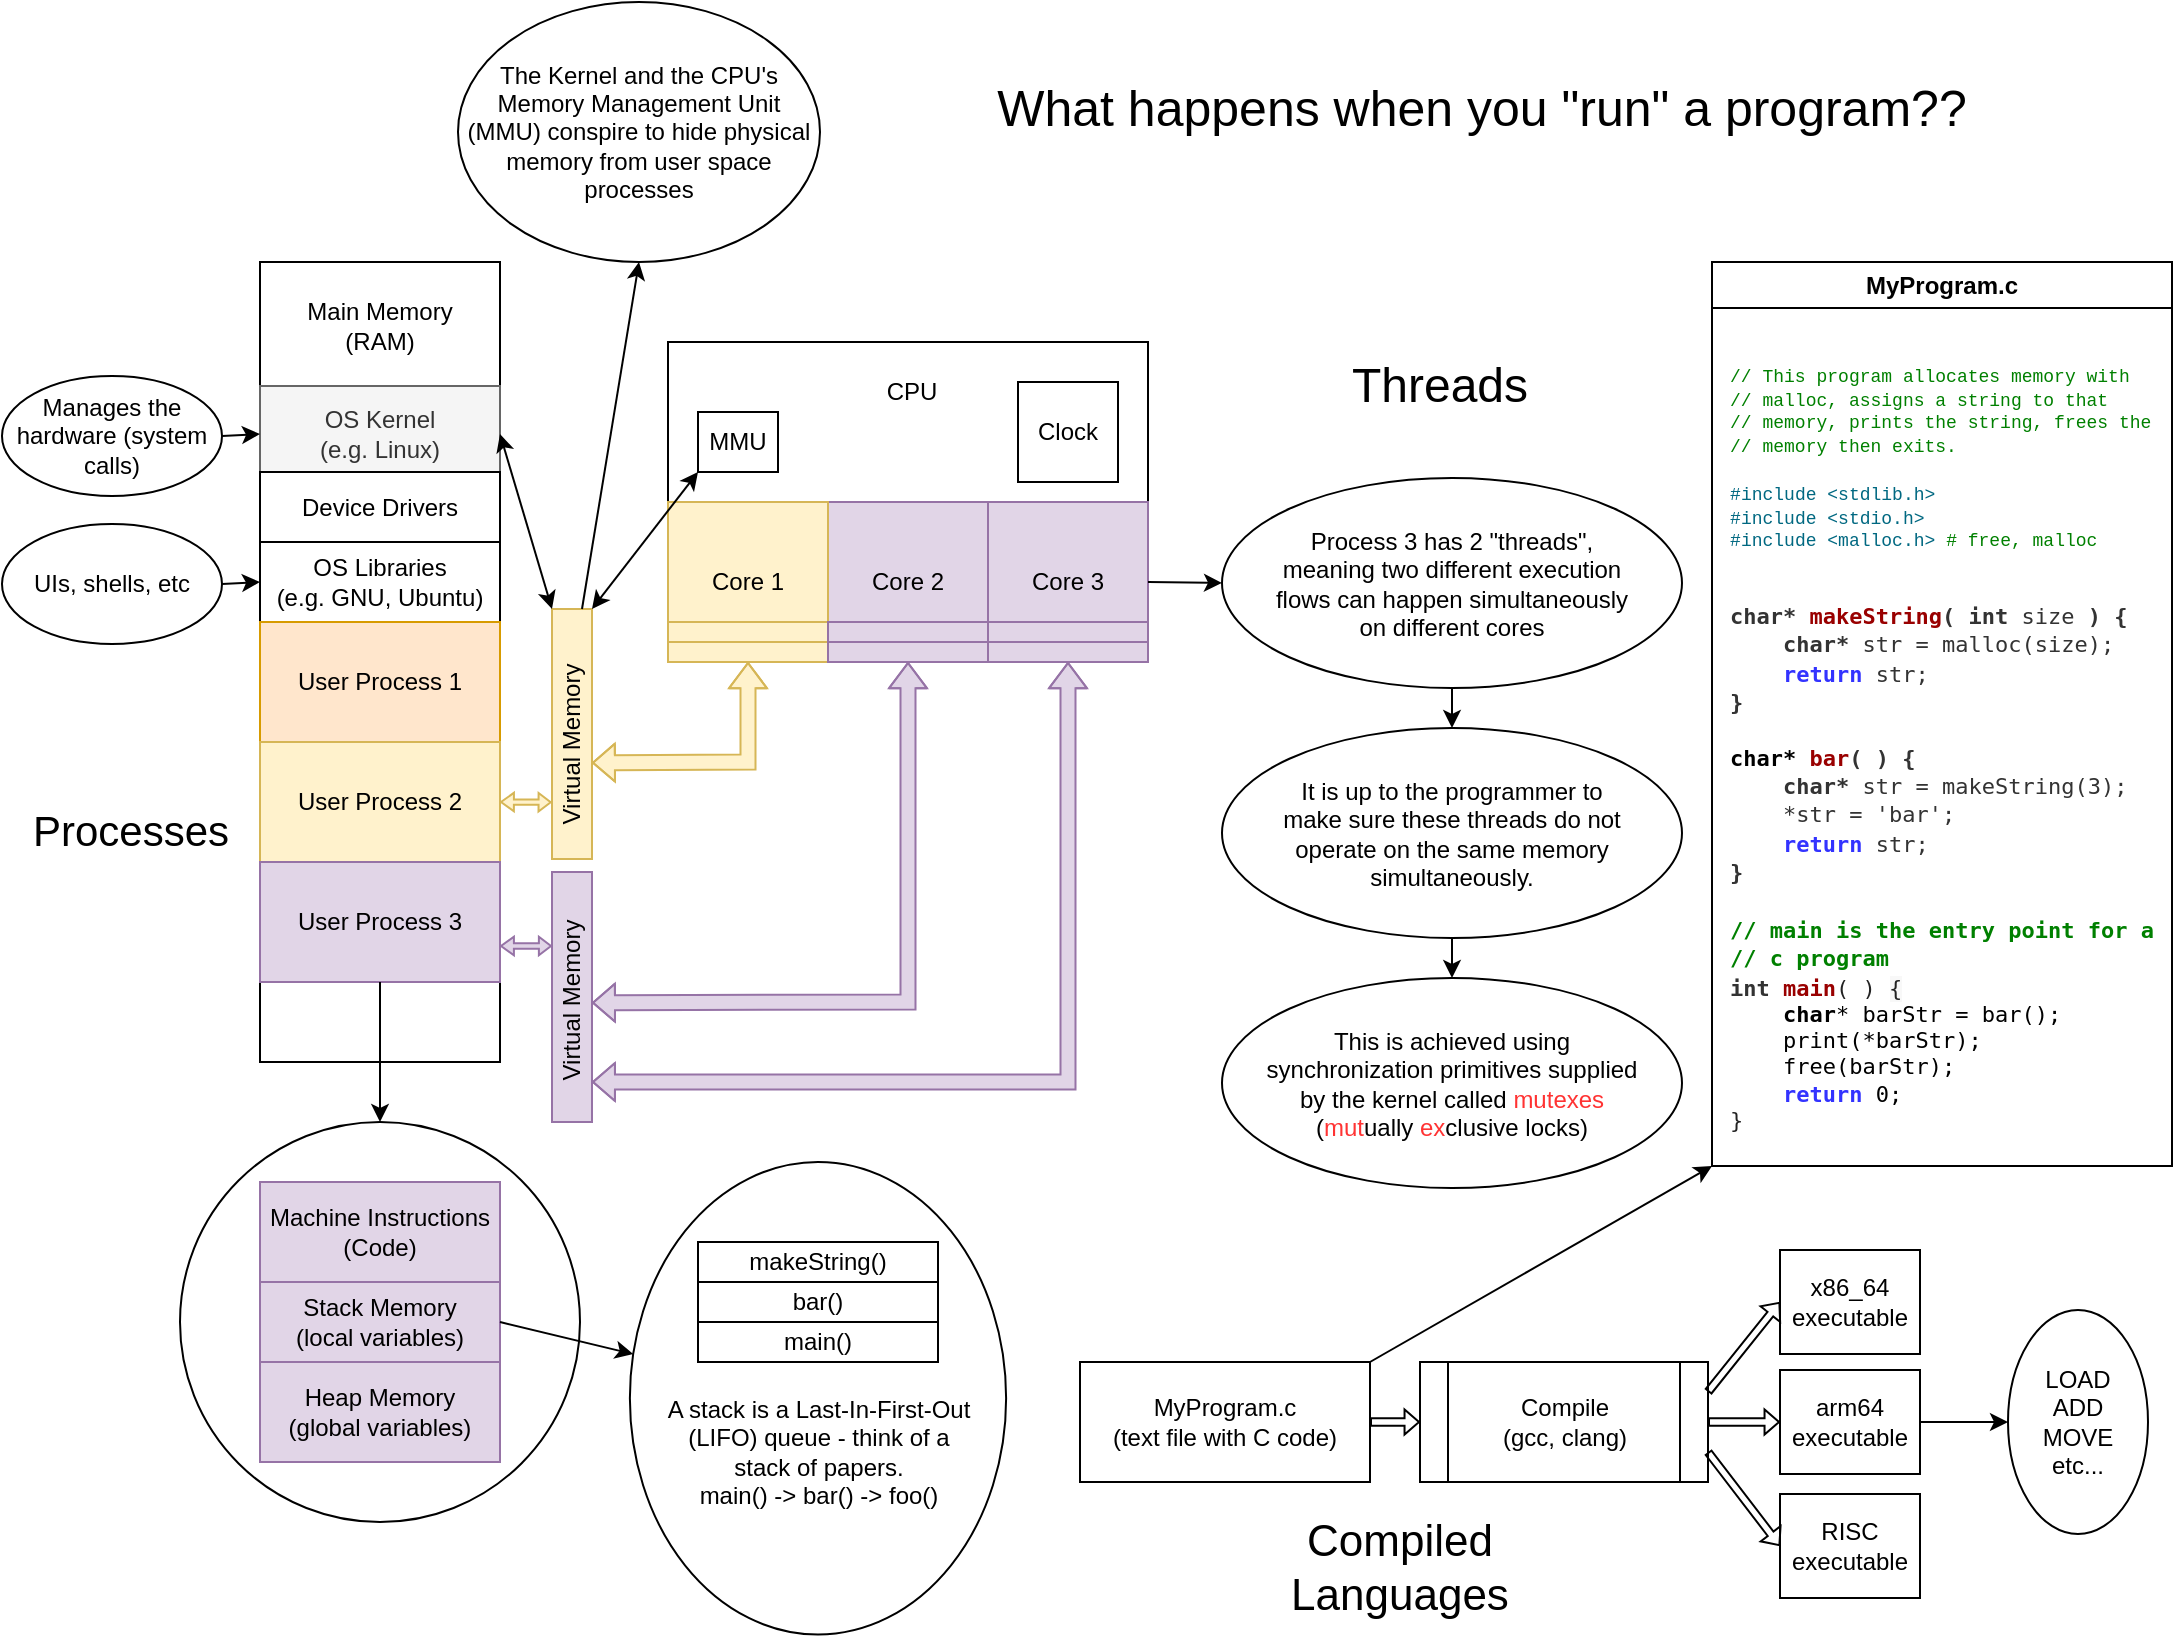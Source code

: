 <mxfile version="21.6.8" type="device">
  <diagram name="Page-1" id="gMEmZ_tKlukDzc5xzY0I">
    <mxGraphModel dx="1242" dy="759" grid="1" gridSize="10" guides="1" tooltips="1" connect="1" arrows="1" fold="1" page="1" pageScale="1" pageWidth="1100" pageHeight="850" math="0" shadow="0">
      <root>
        <mxCell id="0" />
        <mxCell id="1" parent="0" />
        <mxCell id="J1TYXXAHnKXQNXY6jSpp-70" value="" style="ellipse;whiteSpace=wrap;html=1;" parent="1" vertex="1">
          <mxGeometry x="314.94" y="588" width="188.12" height="236.25" as="geometry" />
        </mxCell>
        <mxCell id="J1TYXXAHnKXQNXY6jSpp-45" value="" style="rounded=0;whiteSpace=wrap;html=1;" parent="1" vertex="1">
          <mxGeometry x="334" y="178" width="240" height="160" as="geometry" />
        </mxCell>
        <mxCell id="J1TYXXAHnKXQNXY6jSpp-54" value="Core 3" style="rounded=0;whiteSpace=wrap;html=1;fillColor=#e1d5e7;strokeColor=#9673a6;" parent="1" vertex="1">
          <mxGeometry x="494" y="258" width="80" height="80" as="geometry" />
        </mxCell>
        <mxCell id="J1TYXXAHnKXQNXY6jSpp-53" value="Core 2" style="rounded=0;whiteSpace=wrap;html=1;fillColor=#e1d5e7;strokeColor=#9673a6;" parent="1" vertex="1">
          <mxGeometry x="414" y="258" width="80" height="80" as="geometry" />
        </mxCell>
        <mxCell id="J1TYXXAHnKXQNXY6jSpp-55" value="Core 1" style="rounded=0;whiteSpace=wrap;html=1;fillColor=#fff2cc;strokeColor=#d6b656;" parent="1" vertex="1">
          <mxGeometry x="334" y="258" width="80" height="80" as="geometry" />
        </mxCell>
        <mxCell id="J1TYXXAHnKXQNXY6jSpp-30" value="" style="rounded=0;whiteSpace=wrap;html=1;fillColor=#fff2cc;strokeColor=#d6b656;" parent="1" vertex="1">
          <mxGeometry x="276" y="311.5" width="20" height="125" as="geometry" />
        </mxCell>
        <mxCell id="J1TYXXAHnKXQNXY6jSpp-33" value="Virtual Memory" style="text;html=1;strokeColor=none;fillColor=none;align=center;verticalAlign=middle;whiteSpace=wrap;rounded=0;rotation=-90;" parent="1" vertex="1">
          <mxGeometry x="236" y="364" width="100" height="30" as="geometry" />
        </mxCell>
        <mxCell id="J1TYXXAHnKXQNXY6jSpp-1" value="" style="rounded=0;whiteSpace=wrap;html=1;" parent="1" vertex="1">
          <mxGeometry x="130" y="138" width="120" height="400" as="geometry" />
        </mxCell>
        <mxCell id="J1TYXXAHnKXQNXY6jSpp-2" value="Main Memory (RAM)" style="rounded=0;whiteSpace=wrap;html=1;strokeColor=none;" parent="1" vertex="1">
          <mxGeometry x="140" y="140" width="100" height="60" as="geometry" />
        </mxCell>
        <mxCell id="J1TYXXAHnKXQNXY6jSpp-4" value="OS Kernel&lt;br&gt;(e.g. Linux)" style="rounded=0;whiteSpace=wrap;html=1;fillColor=#f5f5f5;fontColor=#333333;strokeColor=#666666;" parent="1" vertex="1">
          <mxGeometry x="130" y="200" width="120" height="48" as="geometry" />
        </mxCell>
        <mxCell id="J1TYXXAHnKXQNXY6jSpp-5" value="OS Libraries&lt;br&gt;(e.g. GNU, Ubuntu)" style="rounded=0;whiteSpace=wrap;html=1;" parent="1" vertex="1">
          <mxGeometry x="130" y="278" width="120" height="40" as="geometry" />
        </mxCell>
        <mxCell id="J1TYXXAHnKXQNXY6jSpp-6" value="Manages the hardware (system calls)" style="ellipse;whiteSpace=wrap;html=1;" parent="1" vertex="1">
          <mxGeometry x="1" y="195" width="110" height="60" as="geometry" />
        </mxCell>
        <mxCell id="J1TYXXAHnKXQNXY6jSpp-7" value="UIs, shells, etc" style="ellipse;whiteSpace=wrap;html=1;" parent="1" vertex="1">
          <mxGeometry x="1" y="269" width="110" height="60" as="geometry" />
        </mxCell>
        <mxCell id="J1TYXXAHnKXQNXY6jSpp-8" value="" style="endArrow=classic;html=1;rounded=0;entryX=0;entryY=0.5;entryDx=0;entryDy=0;exitX=1;exitY=0.5;exitDx=0;exitDy=0;" parent="1" source="J1TYXXAHnKXQNXY6jSpp-6" target="J1TYXXAHnKXQNXY6jSpp-4" edge="1">
          <mxGeometry width="50" height="50" relative="1" as="geometry">
            <mxPoint x="-50" y="368" as="sourcePoint" />
            <mxPoint y="318" as="targetPoint" />
          </mxGeometry>
        </mxCell>
        <mxCell id="J1TYXXAHnKXQNXY6jSpp-10" value="" style="endArrow=classic;html=1;rounded=0;exitX=1;exitY=0.5;exitDx=0;exitDy=0;entryX=0;entryY=0.5;entryDx=0;entryDy=0;" parent="1" source="J1TYXXAHnKXQNXY6jSpp-7" target="J1TYXXAHnKXQNXY6jSpp-5" edge="1">
          <mxGeometry width="50" height="50" relative="1" as="geometry">
            <mxPoint x="123" y="228" as="sourcePoint" />
            <mxPoint x="123" y="288" as="targetPoint" />
          </mxGeometry>
        </mxCell>
        <mxCell id="J1TYXXAHnKXQNXY6jSpp-11" value="User Process 1" style="rounded=0;whiteSpace=wrap;html=1;fillColor=#ffe6cc;strokeColor=#d79b00;" parent="1" vertex="1">
          <mxGeometry x="130" y="318" width="120" height="60" as="geometry" />
        </mxCell>
        <mxCell id="J1TYXXAHnKXQNXY6jSpp-12" value="User Process 2" style="rounded=0;whiteSpace=wrap;html=1;fillColor=#fff2cc;strokeColor=#d6b656;" parent="1" vertex="1">
          <mxGeometry x="130" y="378" width="120" height="60" as="geometry" />
        </mxCell>
        <mxCell id="J1TYXXAHnKXQNXY6jSpp-13" value="User Process 3" style="rounded=0;whiteSpace=wrap;html=1;fillColor=#e1d5e7;strokeColor=#9673a6;" parent="1" vertex="1">
          <mxGeometry x="130" y="438" width="120" height="60" as="geometry" />
        </mxCell>
        <mxCell id="J1TYXXAHnKXQNXY6jSpp-17" value="CPU" style="text;html=1;strokeColor=none;fillColor=none;align=center;verticalAlign=middle;whiteSpace=wrap;rounded=0;" parent="1" vertex="1">
          <mxGeometry x="426" y="188" width="60" height="30" as="geometry" />
        </mxCell>
        <mxCell id="J1TYXXAHnKXQNXY6jSpp-18" value="" style="rounded=0;whiteSpace=wrap;html=1;fillColor=#fff2cc;strokeColor=#d6b656;" parent="1" vertex="1">
          <mxGeometry x="334" y="328" width="80" height="10" as="geometry" />
        </mxCell>
        <mxCell id="J1TYXXAHnKXQNXY6jSpp-19" value="" style="rounded=0;whiteSpace=wrap;html=1;fillColor=#fff2cc;strokeColor=#d6b656;" parent="1" vertex="1">
          <mxGeometry x="334" y="318" width="80" height="10" as="geometry" />
        </mxCell>
        <mxCell id="J1TYXXAHnKXQNXY6jSpp-21" value="" style="rounded=0;whiteSpace=wrap;html=1;fillColor=#e1d5e7;strokeColor=#9673a6;" parent="1" vertex="1">
          <mxGeometry x="414" y="328" width="80" height="10" as="geometry" />
        </mxCell>
        <mxCell id="J1TYXXAHnKXQNXY6jSpp-22" value="" style="rounded=0;whiteSpace=wrap;html=1;fillColor=#e1d5e7;strokeColor=#9673a6;" parent="1" vertex="1">
          <mxGeometry x="414" y="318" width="80" height="10" as="geometry" />
        </mxCell>
        <mxCell id="J1TYXXAHnKXQNXY6jSpp-23" value="MMU" style="rounded=0;whiteSpace=wrap;html=1;" parent="1" vertex="1">
          <mxGeometry x="349" y="213" width="40" height="30" as="geometry" />
        </mxCell>
        <mxCell id="J1TYXXAHnKXQNXY6jSpp-24" value="" style="ellipse;whiteSpace=wrap;html=1;aspect=fixed;" parent="1" vertex="1">
          <mxGeometry x="90" y="568" width="200" height="200" as="geometry" />
        </mxCell>
        <mxCell id="J1TYXXAHnKXQNXY6jSpp-25" value="" style="endArrow=classic;html=1;rounded=0;exitX=0.5;exitY=1;exitDx=0;exitDy=0;" parent="1" source="J1TYXXAHnKXQNXY6jSpp-13" target="J1TYXXAHnKXQNXY6jSpp-24" edge="1">
          <mxGeometry width="50" height="50" relative="1" as="geometry">
            <mxPoint x="400" y="418" as="sourcePoint" />
            <mxPoint x="450" y="368" as="targetPoint" />
          </mxGeometry>
        </mxCell>
        <mxCell id="J1TYXXAHnKXQNXY6jSpp-27" value="Machine Instructions&lt;br&gt;(Code)" style="rounded=0;whiteSpace=wrap;html=1;fillColor=#e1d5e7;strokeColor=#9673a6;" parent="1" vertex="1">
          <mxGeometry x="130" y="598" width="120" height="50" as="geometry" />
        </mxCell>
        <mxCell id="J1TYXXAHnKXQNXY6jSpp-28" value="Stack Memory&lt;br&gt;(local variables)" style="rounded=0;whiteSpace=wrap;html=1;fillColor=#e1d5e7;strokeColor=#9673a6;" parent="1" vertex="1">
          <mxGeometry x="130" y="648" width="120" height="40" as="geometry" />
        </mxCell>
        <mxCell id="J1TYXXAHnKXQNXY6jSpp-29" value="Heap Memory&lt;br&gt;(global variables)" style="rounded=0;whiteSpace=wrap;html=1;fillColor=#e1d5e7;strokeColor=#9673a6;" parent="1" vertex="1">
          <mxGeometry x="130" y="688" width="120" height="50" as="geometry" />
        </mxCell>
        <mxCell id="J1TYXXAHnKXQNXY6jSpp-31" value="" style="rounded=0;whiteSpace=wrap;html=1;fillColor=#e1d5e7;strokeColor=#9673a6;" parent="1" vertex="1">
          <mxGeometry x="276" y="443" width="20" height="125" as="geometry" />
        </mxCell>
        <mxCell id="J1TYXXAHnKXQNXY6jSpp-32" value="Virtual Memory" style="text;html=1;strokeColor=none;fillColor=none;align=center;verticalAlign=middle;whiteSpace=wrap;rounded=0;rotation=-90;" parent="1" vertex="1">
          <mxGeometry x="236" y="492" width="100" height="30" as="geometry" />
        </mxCell>
        <mxCell id="J1TYXXAHnKXQNXY6jSpp-35" value="" style="endArrow=classic;startArrow=classic;html=1;rounded=0;exitX=1;exitY=0;exitDx=0;exitDy=0;entryX=0;entryY=1;entryDx=0;entryDy=0;" parent="1" source="J1TYXXAHnKXQNXY6jSpp-30" target="J1TYXXAHnKXQNXY6jSpp-23" edge="1">
          <mxGeometry width="50" height="50" relative="1" as="geometry">
            <mxPoint x="400" y="468" as="sourcePoint" />
            <mxPoint x="450" y="418" as="targetPoint" />
          </mxGeometry>
        </mxCell>
        <mxCell id="J1TYXXAHnKXQNXY6jSpp-36" value="" style="endArrow=classic;startArrow=classic;html=1;rounded=0;exitX=0;exitY=0;exitDx=0;exitDy=0;entryX=1;entryY=0.5;entryDx=0;entryDy=0;" parent="1" source="J1TYXXAHnKXQNXY6jSpp-30" target="J1TYXXAHnKXQNXY6jSpp-4" edge="1">
          <mxGeometry width="50" height="50" relative="1" as="geometry">
            <mxPoint x="306" y="322" as="sourcePoint" />
            <mxPoint x="359" y="253" as="targetPoint" />
          </mxGeometry>
        </mxCell>
        <mxCell id="J1TYXXAHnKXQNXY6jSpp-38" value="" style="shape=flexArrow;endArrow=classic;startArrow=classic;html=1;rounded=0;entryX=0.5;entryY=1;entryDx=0;entryDy=0;width=7.5;startSize=3.326;endSize=3.862;exitX=0.999;exitY=0.615;exitDx=0;exitDy=0;exitPerimeter=0;startWidth=10.423;endWidth=10.423;fillColor=#fff2cc;strokeColor=#d6b656;" parent="1" edge="1">
          <mxGeometry width="100" height="100" relative="1" as="geometry">
            <mxPoint x="295.98" y="388.375" as="sourcePoint" />
            <mxPoint x="374.0" y="338.0" as="targetPoint" />
            <Array as="points">
              <mxPoint x="374" y="388" />
            </Array>
          </mxGeometry>
        </mxCell>
        <mxCell id="J1TYXXAHnKXQNXY6jSpp-39" value="" style="shape=flexArrow;endArrow=classic;startArrow=classic;html=1;rounded=0;entryX=0.5;entryY=1;entryDx=0;entryDy=0;width=7.5;startSize=3.326;endSize=3.862;exitX=0.999;exitY=0.615;exitDx=0;exitDy=0;exitPerimeter=0;startWidth=10.423;endWidth=10.423;fillColor=#e1d5e7;strokeColor=#9673a6;" parent="1" target="J1TYXXAHnKXQNXY6jSpp-21" edge="1">
          <mxGeometry width="100" height="100" relative="1" as="geometry">
            <mxPoint x="296" y="508.375" as="sourcePoint" />
            <mxPoint x="374.02" y="458.0" as="targetPoint" />
            <Array as="points">
              <mxPoint x="454" y="508" />
            </Array>
          </mxGeometry>
        </mxCell>
        <mxCell id="J1TYXXAHnKXQNXY6jSpp-40" value="" style="shape=flexArrow;endArrow=classic;startArrow=classic;html=1;rounded=0;entryX=-0.008;entryY=0.773;entryDx=0;entryDy=0;width=2.652;endSize=1.687;endWidth=5.608;startSize=1.818;startWidth=5.608;entryPerimeter=0;fillColor=#fff2cc;strokeColor=#d6b656;" parent="1" target="J1TYXXAHnKXQNXY6jSpp-30" edge="1">
          <mxGeometry width="100" height="100" relative="1" as="geometry">
            <mxPoint x="250" y="408" as="sourcePoint" />
            <mxPoint x="190" y="308" as="targetPoint" />
          </mxGeometry>
        </mxCell>
        <mxCell id="J1TYXXAHnKXQNXY6jSpp-41" value="" style="shape=flexArrow;endArrow=classic;startArrow=classic;html=1;rounded=0;entryX=-0.008;entryY=0.773;entryDx=0;entryDy=0;width=2.652;endSize=1.687;endWidth=5.608;startSize=1.818;startWidth=5.608;entryPerimeter=0;fillColor=#e1d5e7;strokeColor=#9673a6;" parent="1" edge="1">
          <mxGeometry width="100" height="100" relative="1" as="geometry">
            <mxPoint x="250" y="480" as="sourcePoint" />
            <mxPoint x="276" y="480" as="targetPoint" />
          </mxGeometry>
        </mxCell>
        <mxCell id="J1TYXXAHnKXQNXY6jSpp-42" value="The Kernel and the CPU&#39;s Memory Management Unit (MMU) conspire to hide physical memory from user space processes" style="ellipse;whiteSpace=wrap;html=1;" parent="1" vertex="1">
          <mxGeometry x="229" y="8" width="181" height="130" as="geometry" />
        </mxCell>
        <mxCell id="J1TYXXAHnKXQNXY6jSpp-43" value="" style="endArrow=classic;html=1;rounded=0;entryX=0.5;entryY=1;entryDx=0;entryDy=0;exitX=0.75;exitY=0;exitDx=0;exitDy=0;" parent="1" source="J1TYXXAHnKXQNXY6jSpp-30" target="J1TYXXAHnKXQNXY6jSpp-42" edge="1">
          <mxGeometry width="50" height="50" relative="1" as="geometry">
            <mxPoint x="250" y="368" as="sourcePoint" />
            <mxPoint x="300" y="318" as="targetPoint" />
          </mxGeometry>
        </mxCell>
        <mxCell id="J1TYXXAHnKXQNXY6jSpp-44" value="&lt;font style=&quot;font-size: 21px;&quot;&gt;Processes&lt;/font&gt;" style="text;html=1;strokeColor=none;fillColor=none;align=center;verticalAlign=middle;whiteSpace=wrap;rounded=0;" parent="1" vertex="1">
          <mxGeometry x="1" y="392" width="129" height="60" as="geometry" />
        </mxCell>
        <mxCell id="J1TYXXAHnKXQNXY6jSpp-48" value="" style="rounded=0;whiteSpace=wrap;html=1;fillColor=#e1d5e7;strokeColor=#9673a6;" parent="1" vertex="1">
          <mxGeometry x="494" y="328" width="80" height="10" as="geometry" />
        </mxCell>
        <mxCell id="J1TYXXAHnKXQNXY6jSpp-49" value="" style="rounded=0;whiteSpace=wrap;html=1;fillColor=#e1d5e7;strokeColor=#9673a6;" parent="1" vertex="1">
          <mxGeometry x="494" y="318" width="80" height="10" as="geometry" />
        </mxCell>
        <mxCell id="J1TYXXAHnKXQNXY6jSpp-57" value="Clock" style="whiteSpace=wrap;html=1;aspect=fixed;" parent="1" vertex="1">
          <mxGeometry x="509" y="198" width="50" height="50" as="geometry" />
        </mxCell>
        <mxCell id="J1TYXXAHnKXQNXY6jSpp-58" value="" style="shape=flexArrow;endArrow=classic;startArrow=classic;html=1;rounded=0;entryX=0.5;entryY=1;entryDx=0;entryDy=0;width=7.5;startSize=3.326;endSize=3.862;startWidth=10.423;endWidth=10.423;fillColor=#e1d5e7;strokeColor=#9673a6;" parent="1" target="J1TYXXAHnKXQNXY6jSpp-48" edge="1">
          <mxGeometry width="100" height="100" relative="1" as="geometry">
            <mxPoint x="296" y="548" as="sourcePoint" />
            <mxPoint x="542" y="338" as="targetPoint" />
            <Array as="points">
              <mxPoint x="534" y="548" />
            </Array>
          </mxGeometry>
        </mxCell>
        <mxCell id="J1TYXXAHnKXQNXY6jSpp-59" value="Process 3 has 2 &quot;threads&quot;, meaning two different execution flows can happen simultaneously on different cores" style="ellipse;whiteSpace=wrap;html=1;spacing=22;" parent="1" vertex="1">
          <mxGeometry x="611" y="246" width="230" height="105" as="geometry" />
        </mxCell>
        <mxCell id="J1TYXXAHnKXQNXY6jSpp-60" value="" style="endArrow=classic;html=1;rounded=0;entryX=0;entryY=0.5;entryDx=0;entryDy=0;exitX=1;exitY=0.5;exitDx=0;exitDy=0;" parent="1" source="J1TYXXAHnKXQNXY6jSpp-54" target="J1TYXXAHnKXQNXY6jSpp-59" edge="1">
          <mxGeometry width="50" height="50" relative="1" as="geometry">
            <mxPoint x="590" y="318" as="sourcePoint" />
            <mxPoint x="410" y="388" as="targetPoint" />
          </mxGeometry>
        </mxCell>
        <mxCell id="J1TYXXAHnKXQNXY6jSpp-61" value="It is up to the programmer to make sure these threads do not operate on the same memory simultaneously." style="ellipse;whiteSpace=wrap;html=1;spacing=25;" parent="1" vertex="1">
          <mxGeometry x="611" y="371" width="230" height="105" as="geometry" />
        </mxCell>
        <mxCell id="J1TYXXAHnKXQNXY6jSpp-62" value="" style="endArrow=classic;html=1;rounded=0;entryX=0.5;entryY=0;entryDx=0;entryDy=0;exitX=0.5;exitY=1;exitDx=0;exitDy=0;" parent="1" source="J1TYXXAHnKXQNXY6jSpp-59" target="J1TYXXAHnKXQNXY6jSpp-61" edge="1">
          <mxGeometry width="50" height="50" relative="1" as="geometry">
            <mxPoint x="360" y="438" as="sourcePoint" />
            <mxPoint x="410" y="388" as="targetPoint" />
          </mxGeometry>
        </mxCell>
        <mxCell id="J1TYXXAHnKXQNXY6jSpp-63" value="This is achieved using synchronization primitives supplied by the kernel called &lt;font color=&quot;#ff3333&quot;&gt;mutexes&lt;/font&gt; (&lt;font color=&quot;#ff3333&quot;&gt;mut&lt;/font&gt;ually &lt;font color=&quot;#ff3333&quot;&gt;ex&lt;/font&gt;clusive locks)" style="ellipse;whiteSpace=wrap;html=1;spacing=20;" parent="1" vertex="1">
          <mxGeometry x="611" y="496" width="230" height="105" as="geometry" />
        </mxCell>
        <mxCell id="J1TYXXAHnKXQNXY6jSpp-64" value="" style="endArrow=classic;html=1;rounded=0;entryX=0.5;entryY=0;entryDx=0;entryDy=0;exitX=0.5;exitY=1;exitDx=0;exitDy=0;" parent="1" source="J1TYXXAHnKXQNXY6jSpp-61" target="J1TYXXAHnKXQNXY6jSpp-63" edge="1">
          <mxGeometry width="50" height="50" relative="1" as="geometry">
            <mxPoint x="736" y="497" as="sourcePoint" />
            <mxPoint x="736" y="533" as="targetPoint" />
          </mxGeometry>
        </mxCell>
        <mxCell id="J1TYXXAHnKXQNXY6jSpp-65" value="Device Drivers" style="rounded=0;whiteSpace=wrap;html=1;" parent="1" vertex="1">
          <mxGeometry x="130" y="243" width="120" height="35" as="geometry" />
        </mxCell>
        <mxCell id="J1TYXXAHnKXQNXY6jSpp-66" value="makeString()" style="rounded=0;whiteSpace=wrap;html=1;" parent="1" vertex="1">
          <mxGeometry x="349" y="628" width="120" height="20" as="geometry" />
        </mxCell>
        <mxCell id="J1TYXXAHnKXQNXY6jSpp-67" value="bar()" style="rounded=0;whiteSpace=wrap;html=1;" parent="1" vertex="1">
          <mxGeometry x="349" y="648" width="120" height="20" as="geometry" />
        </mxCell>
        <mxCell id="J1TYXXAHnKXQNXY6jSpp-68" value="main()" style="rounded=0;whiteSpace=wrap;html=1;" parent="1" vertex="1">
          <mxGeometry x="349" y="668" width="120" height="20" as="geometry" />
        </mxCell>
        <mxCell id="J1TYXXAHnKXQNXY6jSpp-69" value="" style="endArrow=classic;html=1;rounded=0;exitX=1;exitY=0.5;exitDx=0;exitDy=0;" parent="1" source="J1TYXXAHnKXQNXY6jSpp-28" target="J1TYXXAHnKXQNXY6jSpp-70" edge="1">
          <mxGeometry width="50" height="50" relative="1" as="geometry">
            <mxPoint x="320" y="448" as="sourcePoint" />
            <mxPoint x="320" y="668" as="targetPoint" />
          </mxGeometry>
        </mxCell>
        <mxCell id="J1TYXXAHnKXQNXY6jSpp-71" value="A stack is a Last-In-First-Out (LIFO) queue - think of a stack of papers. &lt;br&gt;main() -&amp;gt; bar() -&amp;gt; foo()" style="text;html=1;strokeColor=none;fillColor=none;align=center;verticalAlign=middle;whiteSpace=wrap;rounded=0;" parent="1" vertex="1">
          <mxGeometry x="329" y="698" width="161" height="70" as="geometry" />
        </mxCell>
        <mxCell id="S2fSQJvqtbLU7FYURSkp-1" value="MyProgram.c&lt;br&gt;(text file with C code)" style="rounded=0;whiteSpace=wrap;html=1;" parent="1" vertex="1">
          <mxGeometry x="540" y="688" width="145" height="60" as="geometry" />
        </mxCell>
        <mxCell id="S2fSQJvqtbLU7FYURSkp-2" value="&lt;font style=&quot;font-size: 22px;&quot;&gt;Compiled Languages&lt;/font&gt;" style="text;html=1;strokeColor=none;fillColor=none;align=center;verticalAlign=middle;whiteSpace=wrap;rounded=0;" parent="1" vertex="1">
          <mxGeometry x="640" y="776" width="120" height="30" as="geometry" />
        </mxCell>
        <mxCell id="S2fSQJvqtbLU7FYURSkp-3" value="Compile&lt;br&gt;(gcc, clang)" style="shape=process;whiteSpace=wrap;html=1;backgroundOutline=1;" parent="1" vertex="1">
          <mxGeometry x="710" y="688" width="144" height="60" as="geometry" />
        </mxCell>
        <mxCell id="S2fSQJvqtbLU7FYURSkp-4" value="x86_64&lt;br&gt;executable" style="rounded=0;whiteSpace=wrap;html=1;" parent="1" vertex="1">
          <mxGeometry x="890" y="632" width="70" height="52" as="geometry" />
        </mxCell>
        <mxCell id="S2fSQJvqtbLU7FYURSkp-5" value="arm64&lt;br&gt;executable" style="rounded=0;whiteSpace=wrap;html=1;" parent="1" vertex="1">
          <mxGeometry x="890" y="692" width="70" height="52" as="geometry" />
        </mxCell>
        <mxCell id="S2fSQJvqtbLU7FYURSkp-6" value="RISC&lt;br&gt;executable" style="rounded=0;whiteSpace=wrap;html=1;" parent="1" vertex="1">
          <mxGeometry x="890" y="754" width="70" height="52" as="geometry" />
        </mxCell>
        <mxCell id="S2fSQJvqtbLU7FYURSkp-7" value="" style="shape=flexArrow;endArrow=classic;html=1;rounded=0;exitX=1;exitY=0.5;exitDx=0;exitDy=0;width=3.636;endSize=2.077;endWidth=7.893;entryX=0;entryY=0.5;entryDx=0;entryDy=0;" parent="1" source="S2fSQJvqtbLU7FYURSkp-1" target="S2fSQJvqtbLU7FYURSkp-3" edge="1">
          <mxGeometry width="50" height="50" relative="1" as="geometry">
            <mxPoint x="880" y="550" as="sourcePoint" />
            <mxPoint x="1000" y="550" as="targetPoint" />
          </mxGeometry>
        </mxCell>
        <mxCell id="S2fSQJvqtbLU7FYURSkp-8" value="" style="shape=flexArrow;endArrow=classic;html=1;rounded=0;exitX=1;exitY=0.25;exitDx=0;exitDy=0;width=3.636;endSize=2.077;endWidth=7.893;entryX=0;entryY=0.5;entryDx=0;entryDy=0;" parent="1" source="S2fSQJvqtbLU7FYURSkp-3" target="S2fSQJvqtbLU7FYURSkp-4" edge="1">
          <mxGeometry width="50" height="50" relative="1" as="geometry">
            <mxPoint x="695" y="728" as="sourcePoint" />
            <mxPoint x="720" y="728" as="targetPoint" />
          </mxGeometry>
        </mxCell>
        <mxCell id="S2fSQJvqtbLU7FYURSkp-9" value="" style="shape=flexArrow;endArrow=classic;html=1;rounded=0;exitX=1;exitY=0.5;exitDx=0;exitDy=0;width=3.636;endSize=2.077;endWidth=7.893;entryX=0;entryY=0.5;entryDx=0;entryDy=0;" parent="1" source="S2fSQJvqtbLU7FYURSkp-3" target="S2fSQJvqtbLU7FYURSkp-5" edge="1">
          <mxGeometry width="50" height="50" relative="1" as="geometry">
            <mxPoint x="864" y="713" as="sourcePoint" />
            <mxPoint x="900" y="668" as="targetPoint" />
          </mxGeometry>
        </mxCell>
        <mxCell id="S2fSQJvqtbLU7FYURSkp-11" value="" style="shape=flexArrow;endArrow=classic;html=1;rounded=0;exitX=1;exitY=0.75;exitDx=0;exitDy=0;width=3.636;endSize=2.077;endWidth=7.893;entryX=0;entryY=0.5;entryDx=0;entryDy=0;" parent="1" source="S2fSQJvqtbLU7FYURSkp-3" target="S2fSQJvqtbLU7FYURSkp-6" edge="1">
          <mxGeometry width="50" height="50" relative="1" as="geometry">
            <mxPoint x="864" y="728" as="sourcePoint" />
            <mxPoint x="900" y="728" as="targetPoint" />
          </mxGeometry>
        </mxCell>
        <mxCell id="S2fSQJvqtbLU7FYURSkp-13" value="MyProgram.c" style="swimlane;whiteSpace=wrap;html=1;" parent="1" vertex="1">
          <mxGeometry x="856" y="138" width="230" height="452" as="geometry" />
        </mxCell>
        <mxCell id="S2fSQJvqtbLU7FYURSkp-15" value="&lt;div style=&quot;text-align: left;&quot;&gt;&lt;span style=&quot;box-sizing: inherit;&quot; class=&quot;hljs-function&quot;&gt;&lt;span style=&quot;box-sizing: inherit;&quot; class=&quot;hljs-keyword&quot;&gt;&lt;div style=&quot;border-color: var(--border-color); font-size: 9px;&quot;&gt;&lt;span style=&quot;background-color: rgb(255, 255, 255);&quot;&gt;&lt;br&gt;&lt;/span&gt;&lt;/div&gt;&lt;div style=&quot;border-color: var(--border-color); font-size: 9px;&quot;&gt;&lt;span style=&quot;font-weight: bold; font-family: &amp;quot;Red Hat Mono&amp;quot;, monospace; border-color: var(--border-color); box-sizing: inherit; color: rgb(51, 51, 51); background-color: rgb(255, 255, 255);&quot; class=&quot;hljs-keyword&quot;&gt;&lt;span style=&quot;box-sizing: inherit; outline-color: inherit; color: green; font-family: SFMono-Regular, Consolas, &amp;quot;Liberation Mono&amp;quot;, Menlo, Courier, monospace; font-weight: 400;&quot; class=&quot;hljs-comment&quot;&gt;// This program allocates memory with&lt;/span&gt;&lt;span style=&quot;color: rgb(22, 22, 22); font-family: SFMono-Regular, Consolas, &amp;quot;Liberation Mono&amp;quot;, Menlo, Courier, monospace; font-weight: 400;&quot;&gt;&amp;nbsp;&lt;/span&gt;&lt;/span&gt;&lt;/div&gt;&lt;div style=&quot;border-color: var(--border-color); font-size: 9px;&quot;&gt;&lt;span style=&quot;font-weight: bold; font-family: &amp;quot;Red Hat Mono&amp;quot;, monospace; border-color: var(--border-color); box-sizing: inherit; color: rgb(51, 51, 51); background-color: rgb(255, 255, 255);&quot; class=&quot;hljs-keyword&quot;&gt;&lt;span style=&quot;box-sizing: inherit; outline-color: inherit; color: green; font-family: SFMono-Regular, Consolas, &amp;quot;Liberation Mono&amp;quot;, Menlo, Courier, monospace; font-weight: 400;&quot; class=&quot;hljs-comment&quot;&gt;// malloc, assigns a string to that&lt;/span&gt;&lt;/span&gt;&lt;/div&gt;&lt;div style=&quot;border-color: var(--border-color); font-size: 9px;&quot;&gt;&lt;span style=&quot;font-weight: bold; font-family: &amp;quot;Red Hat Mono&amp;quot;, monospace; border-color: var(--border-color); box-sizing: inherit; color: rgb(51, 51, 51); background-color: rgb(255, 255, 255);&quot; class=&quot;hljs-keyword&quot;&gt;&lt;span style=&quot;box-sizing: inherit; outline-color: inherit; color: green; font-family: SFMono-Regular, Consolas, &amp;quot;Liberation Mono&amp;quot;, Menlo, Courier, monospace; font-weight: 400;&quot; class=&quot;hljs-comment&quot;&gt;// memory, prints the string, frees the&lt;/span&gt;&lt;/span&gt;&lt;/div&gt;&lt;div style=&quot;border-color: var(--border-color); font-size: 9px;&quot;&gt;&lt;span style=&quot;font-weight: bold; font-family: &amp;quot;Red Hat Mono&amp;quot;, monospace; border-color: var(--border-color); box-sizing: inherit; color: rgb(51, 51, 51); background-color: rgb(255, 255, 255);&quot; class=&quot;hljs-keyword&quot;&gt;&lt;span style=&quot;box-sizing: inherit; outline-color: inherit; color: green; font-family: SFMono-Regular, Consolas, &amp;quot;Liberation Mono&amp;quot;, Menlo, Courier, monospace; font-weight: 400;&quot; class=&quot;hljs-comment&quot;&gt;// memory then exits.&lt;/span&gt;&lt;/span&gt;&lt;/div&gt;&lt;div style=&quot;border-color: var(--border-color); font-size: 9px;&quot;&gt;&lt;span style=&quot;font-weight: bold; font-family: &amp;quot;Red Hat Mono&amp;quot;, monospace; border-color: var(--border-color); box-sizing: inherit; color: rgb(51, 51, 51); background-color: rgb(255, 255, 255);&quot; class=&quot;hljs-keyword&quot;&gt;&lt;span style=&quot;box-sizing: inherit; outline-color: inherit; color: green; font-family: SFMono-Regular, Consolas, &amp;quot;Liberation Mono&amp;quot;, Menlo, Courier, monospace; font-weight: 400;&quot; class=&quot;hljs-comment&quot;&gt;&lt;br&gt;&lt;/span&gt;&lt;/span&gt;&lt;/div&gt;&lt;div style=&quot;border-color: var(--border-color); font-size: 9px;&quot;&gt;&lt;span style=&quot;font-weight: bold; font-family: &amp;quot;Red Hat Mono&amp;quot;, monospace; border-color: var(--border-color); box-sizing: inherit; color: rgb(51, 51, 51); background-color: rgb(255, 255, 255);&quot; class=&quot;hljs-keyword&quot;&gt;&lt;span style=&quot;color: rgb(22, 22, 22); font-family: SFMono-Regular, Consolas, &amp;quot;Liberation Mono&amp;quot;, Menlo, Courier, monospace; font-weight: 400;&quot;&gt;&lt;/span&gt;&lt;span style=&quot;box-sizing: inherit; outline-color: inherit; color: rgb(0, 104, 129); font-family: SFMono-Regular, Consolas, &amp;quot;Liberation Mono&amp;quot;, Menlo, Courier, monospace; font-weight: 400;&quot; class=&quot;hljs-meta&quot;&gt;#&lt;span style=&quot;box-sizing: inherit; outline-color: inherit;&quot; class=&quot;hljs-meta-keyword&quot;&gt;include&lt;/span&gt; &lt;span style=&quot;box-sizing: inherit; outline-color: inherit;&quot; class=&quot;hljs-meta-string&quot;&gt;&amp;lt;stdlib.h&amp;gt;&amp;nbsp;&lt;/span&gt;&lt;/span&gt;&lt;/span&gt;&lt;/div&gt;&lt;div style=&quot;border-color: var(--border-color); font-size: 9px;&quot;&gt;&lt;span style=&quot;font-weight: bold; font-family: &amp;quot;Red Hat Mono&amp;quot;, monospace; border-color: var(--border-color); box-sizing: inherit; color: rgb(51, 51, 51); background-color: rgb(255, 255, 255);&quot; class=&quot;hljs-keyword&quot;&gt;&lt;span style=&quot;box-sizing: inherit; outline-color: inherit; color: rgb(0, 104, 129); font-family: SFMono-Regular, Consolas, &amp;quot;Liberation Mono&amp;quot;, Menlo, Courier, monospace; font-weight: 400;&quot; class=&quot;hljs-meta&quot;&gt;#&lt;span style=&quot;box-sizing: inherit; outline-color: inherit;&quot; class=&quot;hljs-meta-keyword&quot;&gt;include&lt;/span&gt; &lt;span style=&quot;box-sizing: inherit; outline-color: inherit;&quot; class=&quot;hljs-meta-string&quot;&gt;&amp;lt;stdio.h&amp;gt;&lt;/span&gt;&lt;/span&gt;&lt;span style=&quot;color: rgb(22, 22, 22); font-family: SFMono-Regular, Consolas, &amp;quot;Liberation Mono&amp;quot;, Menlo, Courier, monospace; font-weight: 400;&quot;&gt;&amp;nbsp;&lt;/span&gt;&lt;/span&gt;&lt;/div&gt;&lt;div style=&quot;border-color: var(--border-color); font-size: 9px;&quot;&gt;&lt;span style=&quot;font-weight: bold; font-family: &amp;quot;Red Hat Mono&amp;quot;, monospace; border-color: var(--border-color); box-sizing: inherit;&quot; class=&quot;hljs-keyword&quot;&gt;&lt;span style=&quot;box-sizing: inherit; outline-color: inherit; font-family: SFMono-Regular, Consolas, &amp;quot;Liberation Mono&amp;quot;, Menlo, Courier, monospace; font-weight: 400; background-color: rgb(255, 255, 255);&quot; class=&quot;hljs-meta&quot;&gt;&lt;font color=&quot;#006881&quot;&gt;#&lt;/font&gt;&lt;span style=&quot;color: rgb(0, 104, 129); box-sizing: inherit; outline-color: inherit;&quot; class=&quot;hljs-meta-keyword&quot;&gt;include&lt;/span&gt; &lt;span style=&quot;box-sizing: inherit; outline-color: inherit;&quot; class=&quot;hljs-meta-string&quot;&gt;&lt;font color=&quot;#006881&quot;&gt;&amp;lt;malloc.h&amp;gt;&lt;/font&gt;&lt;font color=&quot;#008000&quot;&gt; # free, malloc&lt;/font&gt;&lt;/span&gt;&lt;/span&gt;&lt;br&gt;&lt;/span&gt;&lt;/div&gt;&lt;div style=&quot;background-color: initial; border-color: var(--border-color); font-size: 9px;&quot;&gt;&lt;span style=&quot;font-weight: bold; font-family: &amp;quot;Red Hat Mono&amp;quot;, monospace; background-color: initial; border-color: var(--border-color); box-sizing: inherit; color: rgb(51, 51, 51);&quot; class=&quot;hljs-keyword&quot;&gt;&lt;span style=&quot;box-sizing: inherit; outline-color: inherit; color: rgb(0, 104, 129); font-family: SFMono-Regular, Consolas, &amp;quot;Liberation Mono&amp;quot;, Menlo, Courier, monospace; font-weight: 400; background-color: rgb(242, 242, 242);&quot; class=&quot;hljs-meta&quot;&gt;&lt;span style=&quot;box-sizing: inherit; outline-color: inherit;&quot; class=&quot;hljs-meta-string&quot;&gt;&lt;br&gt;&lt;/span&gt;&lt;/span&gt;&lt;/span&gt;&lt;/div&gt;&lt;div style=&quot;background-color: initial; border-color: var(--border-color); font-size: 9px;&quot;&gt;&lt;span style=&quot;font-weight: bold; font-family: &amp;quot;Red Hat Mono&amp;quot;, monospace; background-color: initial; border-color: var(--border-color); box-sizing: inherit; color: rgb(51, 51, 51);&quot; class=&quot;hljs-keyword&quot;&gt;&lt;span style=&quot;box-sizing: inherit; outline-color: inherit; color: rgb(0, 104, 129); font-family: SFMono-Regular, Consolas, &amp;quot;Liberation Mono&amp;quot;, Menlo, Courier, monospace; font-weight: 400; background-color: rgb(242, 242, 242);&quot; class=&quot;hljs-meta&quot;&gt;&lt;span style=&quot;box-sizing: inherit; outline-color: inherit;&quot; class=&quot;hljs-meta-string&quot;&gt;&lt;br&gt;&lt;/span&gt;&lt;/span&gt;&lt;/span&gt;&lt;/div&gt;&lt;div style=&quot;background-color: initial; border-color: var(--border-color);&quot;&gt;&lt;span style=&quot;font-weight: bold; font-family: &amp;quot;Red Hat Mono&amp;quot;, monospace; font-size: 11px; background-color: initial; border-color: var(--border-color); box-sizing: inherit; color: rgb(51, 51, 51);&quot; class=&quot;hljs-keyword&quot;&gt;char*&amp;nbsp;&lt;/span&gt;&lt;span style=&quot;font-weight: bold; font-family: &amp;quot;Red Hat Mono&amp;quot;, monospace; font-size: 11px; background-color: initial; border-color: var(--border-color); box-sizing: inherit;&quot; class=&quot;hljs-keyword&quot;&gt;&lt;font color=&quot;#990000&quot;&gt;make&lt;/font&gt;&lt;/span&gt;&lt;span style=&quot;font-weight: bold; font-family: &amp;quot;Red Hat Mono&amp;quot;, monospace; font-size: 11px; background-color: initial; border-color: var(--border-color); box-sizing: inherit;&quot; class=&quot;hljs-keyword&quot;&gt;&lt;font color=&quot;#990000&quot;&gt;String&lt;/font&gt;&lt;/span&gt;&lt;span style=&quot;font-weight: bold; font-family: &amp;quot;Red Hat Mono&amp;quot;, monospace; font-size: 11px; background-color: initial; border-color: var(--border-color); box-sizing: inherit; color: rgb(51, 51, 51);&quot; class=&quot;hljs-keyword&quot;&gt;( int &lt;/span&gt;&lt;span style=&quot;font-family: &amp;quot;Red Hat Mono&amp;quot;, monospace; font-size: 11px; background-color: initial; border-color: var(--border-color); box-sizing: inherit; color: rgb(51, 51, 51);&quot; class=&quot;hljs-keyword&quot;&gt;size&amp;nbsp;&lt;/span&gt;&lt;span style=&quot;font-weight: bold; font-family: &amp;quot;Red Hat Mono&amp;quot;, monospace; font-size: 11px; background-color: initial; border-color: var(--border-color); box-sizing: inherit; color: rgb(51, 51, 51);&quot; class=&quot;hljs-keyword&quot;&gt;) {&lt;/span&gt;&lt;/div&gt;&lt;div style=&quot;background-color: initial; border-color: var(--border-color);&quot;&gt;&lt;span style=&quot;font-weight: bold; font-family: &amp;quot;Red Hat Mono&amp;quot;, monospace; font-size: 11px; background-color: initial; border-color: var(--border-color); box-sizing: inherit; color: rgb(51, 51, 51);&quot; class=&quot;hljs-keyword&quot;&gt;&amp;nbsp; &amp;nbsp; char* &lt;/span&gt;&lt;span style=&quot;font-family: &amp;quot;Red Hat Mono&amp;quot;, monospace; font-size: 11px; background-color: initial; border-color: var(--border-color); box-sizing: inherit; color: rgb(51, 51, 51);&quot; class=&quot;hljs-keyword&quot;&gt;str&lt;/span&gt;&lt;span style=&quot;font-weight: bold; font-family: &amp;quot;Red Hat Mono&amp;quot;, monospace; font-size: 11px; background-color: initial; border-color: var(--border-color); box-sizing: inherit; color: rgb(51, 51, 51);&quot; class=&quot;hljs-keyword&quot;&gt;&amp;nbsp;&lt;/span&gt;&lt;span style=&quot;font-weight: 400; font-family: &amp;quot;Red Hat Mono&amp;quot;, monospace; font-size: 11px; background-color: initial; border-color: var(--border-color); box-sizing: inherit; color: rgb(51, 51, 51);&quot; class=&quot;hljs-keyword&quot;&gt;= malloc(size);&lt;/span&gt;&lt;br&gt;&lt;/div&gt;&lt;div style=&quot;background-color: initial; font-weight: 400; font-family: Helvetica; font-size: 12px; border-color: var(--border-color);&quot;&gt;&lt;span style=&quot;border-color: var(--border-color); background-color: initial; box-sizing: inherit; font-family: &amp;quot;Red Hat Mono&amp;quot;, monospace; font-size: 11px;&quot; class=&quot;hljs-function&quot;&gt;&lt;span style=&quot;border-color: var(--border-color); box-sizing: inherit;&quot; class=&quot;hljs-keyword&quot;&gt;&amp;nbsp; &amp;nbsp;&amp;nbsp;&lt;b style=&quot;border-color: var(--border-color); color: rgb(51, 51, 255);&quot;&gt;return&lt;/b&gt;&lt;/span&gt;&lt;span style=&quot;border-color: var(--border-color); color: rgb(51, 51, 51); box-sizing: inherit;&quot; class=&quot;hljs-keyword&quot;&gt;&amp;nbsp;str;&lt;br style=&quot;border-color: var(--border-color);&quot;&gt;&lt;/span&gt;&lt;/span&gt;&lt;/div&gt;&lt;div style=&quot;background-color: initial; font-weight: 400; font-family: Helvetica; font-size: 12px; border-color: var(--border-color);&quot;&gt;&lt;span style=&quot;border-color: var(--border-color); background-color: initial; box-sizing: inherit; color: rgb(34, 34, 34); font-family: &amp;quot;Red Hat Mono&amp;quot;, monospace; font-size: 11px;&quot; class=&quot;hljs-function&quot;&gt;&lt;span style=&quot;border-color: var(--border-color); box-sizing: inherit; color: rgb(51, 51, 51); font-weight: bold;&quot; class=&quot;hljs-keyword&quot;&gt;}&lt;/span&gt;&lt;/span&gt;&lt;/div&gt;&lt;div style=&quot;background-color: initial; font-weight: bold; font-family: &amp;quot;Red Hat Mono&amp;quot;, monospace; font-size: 11px;&quot;&gt;&lt;span style=&quot;border-color: var(--border-color); background-color: initial; box-sizing: inherit; color: rgb(34, 34, 34); font-family: &amp;quot;Red Hat Mono&amp;quot;, monospace; font-size: 11px;&quot; class=&quot;hljs-function&quot;&gt;&lt;span style=&quot;border-color: var(--border-color); box-sizing: inherit; color: rgb(51, 51, 51); font-weight: bold;&quot; class=&quot;hljs-keyword&quot;&gt;&lt;br&gt;&lt;/span&gt;&lt;/span&gt;&lt;/div&gt;&lt;/span&gt;&lt;/span&gt;&lt;/div&gt;&lt;div style=&quot;text-align: left;&quot;&gt;&lt;span style=&quot;background-color: initial; box-sizing: inherit; font-family: &amp;quot;Red Hat Mono&amp;quot;, monospace; font-size: 11px;&quot; class=&quot;hljs-function&quot;&gt;&lt;span style=&quot;box-sizing: inherit; font-weight: bold;&quot; class=&quot;hljs-keyword&quot;&gt;char*&lt;/span&gt;&lt;span style=&quot;color: rgb(51, 51, 51); box-sizing: inherit; font-weight: bold;&quot; class=&quot;hljs-keyword&quot;&gt;&amp;nbsp;&lt;/span&gt;&lt;span style=&quot;box-sizing: inherit; font-weight: bold;&quot; class=&quot;hljs-keyword&quot;&gt;&lt;font color=&quot;#990000&quot;&gt;bar&lt;/font&gt;&lt;/span&gt;&lt;span style=&quot;color: rgb(51, 51, 51); box-sizing: inherit; font-weight: bold;&quot; class=&quot;hljs-keyword&quot;&gt;( ) {&lt;/span&gt;&lt;/span&gt;&lt;/div&gt;&lt;div style=&quot;text-align: left;&quot;&gt;&lt;span style=&quot;background-color: initial; box-sizing: inherit; color: rgb(34, 34, 34); font-family: &amp;quot;Red Hat Mono&amp;quot;, monospace; font-size: 11px;&quot; class=&quot;hljs-function&quot;&gt;&lt;span style=&quot;box-sizing: inherit; color: rgb(51, 51, 51);&quot; class=&quot;hljs-keyword&quot;&gt;&lt;b&gt;&amp;nbsp; &amp;nbsp; char* &lt;/b&gt;str = makeString(3);&lt;/span&gt;&lt;span style=&quot;box-sizing: inherit; color: rgb(51, 51, 51);&quot; class=&quot;hljs-keyword&quot;&gt;&lt;br&gt;&lt;/span&gt;&lt;/span&gt;&lt;/div&gt;&lt;div style=&quot;text-align: left;&quot;&gt;&lt;span style=&quot;background-color: initial; box-sizing: inherit; color: rgb(34, 34, 34); font-family: &amp;quot;Red Hat Mono&amp;quot;, monospace; font-size: 11px;&quot; class=&quot;hljs-function&quot;&gt;&lt;span style=&quot;box-sizing: inherit; color: rgb(51, 51, 51);&quot; class=&quot;hljs-keyword&quot;&gt;&amp;nbsp; &amp;nbsp; *str = &#39;bar&#39;;&lt;/span&gt;&lt;/span&gt;&lt;/div&gt;&lt;div style=&quot;text-align: left;&quot;&gt;&lt;span style=&quot;background-color: initial; box-sizing: inherit; font-family: &amp;quot;Red Hat Mono&amp;quot;, monospace; font-size: 11px;&quot; class=&quot;hljs-function&quot;&gt;&lt;span style=&quot;box-sizing: inherit;&quot; class=&quot;hljs-keyword&quot;&gt;&amp;nbsp; &amp;nbsp;&amp;nbsp;&lt;b style=&quot;color: rgb(51, 51, 255);&quot;&gt;return&lt;/b&gt;&lt;/span&gt;&lt;span style=&quot;color: rgb(51, 51, 51); box-sizing: inherit;&quot; class=&quot;hljs-keyword&quot;&gt; str;&lt;br&gt;&lt;/span&gt;&lt;/span&gt;&lt;/div&gt;&lt;div style=&quot;text-align: left;&quot;&gt;&lt;span style=&quot;background-color: initial; box-sizing: inherit; color: rgb(34, 34, 34); font-family: &amp;quot;Red Hat Mono&amp;quot;, monospace; font-size: 11px;&quot; class=&quot;hljs-function&quot;&gt;&lt;span style=&quot;box-sizing: inherit; color: rgb(51, 51, 51); font-weight: bold;&quot; class=&quot;hljs-keyword&quot;&gt;}&lt;/span&gt;&lt;/span&gt;&lt;/div&gt;&lt;div style=&quot;text-align: left;&quot;&gt;&lt;span style=&quot;background-color: initial; box-sizing: inherit; color: rgb(34, 34, 34); font-family: &amp;quot;Red Hat Mono&amp;quot;, monospace; font-size: 11px;&quot; class=&quot;hljs-function&quot;&gt;&lt;span style=&quot;box-sizing: inherit; color: rgb(51, 51, 51); font-weight: bold;&quot; class=&quot;hljs-keyword&quot;&gt;&lt;br&gt;&lt;/span&gt;&lt;/span&gt;&lt;/div&gt;&lt;div style=&quot;text-align: left;&quot;&gt;&lt;span style=&quot;background-color: initial; box-sizing: inherit; font-family: &amp;quot;Red Hat Mono&amp;quot;, monospace; font-size: 11px;&quot; class=&quot;hljs-function&quot;&gt;&lt;span style=&quot;box-sizing: inherit; font-weight: bold;&quot; class=&quot;hljs-keyword&quot;&gt;&lt;font color=&quot;#008000&quot;&gt;// main is the entry point for a&lt;/font&gt;&lt;/span&gt;&lt;/span&gt;&lt;/div&gt;&lt;div style=&quot;text-align: left;&quot;&gt;&lt;span style=&quot;background-color: initial; box-sizing: inherit; font-family: &amp;quot;Red Hat Mono&amp;quot;, monospace; font-size: 11px;&quot; class=&quot;hljs-function&quot;&gt;&lt;span style=&quot;box-sizing: inherit; font-weight: bold;&quot; class=&quot;hljs-keyword&quot;&gt;&lt;font color=&quot;#008000&quot;&gt;// c program&lt;/font&gt;&lt;/span&gt;&lt;/span&gt;&lt;/div&gt;&lt;div style=&quot;text-align: left;&quot;&gt;&lt;span style=&quot;background-color: initial; box-sizing: inherit; font-family: &amp;quot;Red Hat Mono&amp;quot;, monospace; font-size: 11px;&quot; class=&quot;hljs-function&quot;&gt;&lt;span style=&quot;color: rgb(51, 51, 51); box-sizing: inherit; font-weight: bold;&quot; class=&quot;hljs-keyword&quot;&gt;int&lt;/span&gt; &lt;span style=&quot;color: rgb(153, 0, 0); box-sizing: inherit; font-weight: bold;&quot; class=&quot;hljs-title&quot;&gt;main&lt;/span&gt;&lt;span style=&quot;box-sizing: inherit;&quot; class=&quot;hljs-params&quot;&gt;&lt;font color=&quot;#222222&quot;&gt;(&lt;/font&gt;&lt;font color=&quot;#333333&quot;&gt;&lt;b&gt;&amp;nbsp;&lt;/b&gt;&lt;/font&gt;&lt;font color=&quot;#222222&quot;&gt;)&amp;nbsp;&lt;/font&gt;&lt;/span&gt;&lt;/span&gt;&lt;span style=&quot;color: rgb(34, 34, 34); font-family: &amp;quot;Red Hat Mono&amp;quot;, monospace; background-color: rgb(248, 248, 248); font-size: 11px;&quot;&gt;{&lt;/span&gt;&lt;/div&gt;&lt;span style=&quot;font-family: &amp;quot;Red Hat Mono&amp;quot;, monospace; font-style: normal; font-variant-ligatures: normal; font-variant-caps: normal; letter-spacing: normal; orphans: 2; text-indent: 0px; text-transform: none; widows: 2; word-spacing: 0px; -webkit-text-stroke-width: 0px; background-color: rgb(248, 248, 248); text-decoration-thickness: initial; text-decoration-style: initial; text-decoration-color: initial; float: none; font-size: 11px; display: inline !important;&quot;&gt;&lt;div style=&quot;text-align: left;&quot;&gt;&amp;nbsp; &amp;nbsp; &lt;b&gt;char&lt;/b&gt;* barStr = bar();&lt;/div&gt;&lt;div style=&quot;text-align: left;&quot;&gt;&amp;nbsp; &amp;nbsp; print(*barStr);&lt;/div&gt;&lt;div style=&quot;text-align: left;&quot;&gt;&amp;nbsp; &amp;nbsp; free(barStr);&lt;/div&gt;&lt;div style=&quot;text-align: left;&quot;&gt;&amp;nbsp; &amp;nbsp;&amp;nbsp;&lt;b style=&quot;color: rgb(51, 51, 255);&quot;&gt;return&lt;/b&gt; 0;&lt;/div&gt;&lt;div style=&quot;font-weight: 400; color: rgb(34, 34, 34); text-align: left;&quot;&gt;}&lt;/div&gt;&lt;/span&gt;" style="rounded=0;whiteSpace=wrap;html=1;" parent="S2fSQJvqtbLU7FYURSkp-13" vertex="1">
          <mxGeometry y="23" width="230" height="429" as="geometry" />
        </mxCell>
        <mxCell id="S2fSQJvqtbLU7FYURSkp-14" value="" style="endArrow=classic;html=1;rounded=0;entryX=0;entryY=1;entryDx=0;entryDy=0;exitX=1;exitY=0;exitDx=0;exitDy=0;" parent="1" source="S2fSQJvqtbLU7FYURSkp-1" target="S2fSQJvqtbLU7FYURSkp-13" edge="1">
          <mxGeometry width="50" height="50" relative="1" as="geometry">
            <mxPoint x="584" y="308" as="sourcePoint" />
            <mxPoint x="621" y="309" as="targetPoint" />
          </mxGeometry>
        </mxCell>
        <mxCell id="S2fSQJvqtbLU7FYURSkp-17" value="&lt;font style=&quot;font-size: 24px;&quot;&gt;Threads&lt;/font&gt;" style="text;html=1;strokeColor=none;fillColor=none;align=center;verticalAlign=middle;whiteSpace=wrap;rounded=0;" parent="1" vertex="1">
          <mxGeometry x="650" y="170" width="140" height="60" as="geometry" />
        </mxCell>
        <mxCell id="S2fSQJvqtbLU7FYURSkp-18" value="LOAD&lt;br&gt;ADD&lt;br&gt;MOVE&lt;br&gt;etc..." style="ellipse;whiteSpace=wrap;html=1;" parent="1" vertex="1">
          <mxGeometry x="1004" y="662" width="70" height="112" as="geometry" />
        </mxCell>
        <mxCell id="S2fSQJvqtbLU7FYURSkp-19" value="" style="endArrow=classic;html=1;rounded=0;entryX=0;entryY=0.5;entryDx=0;entryDy=0;exitX=1;exitY=0.5;exitDx=0;exitDy=0;" parent="1" source="S2fSQJvqtbLU7FYURSkp-5" target="S2fSQJvqtbLU7FYURSkp-18" edge="1">
          <mxGeometry width="50" height="50" relative="1" as="geometry">
            <mxPoint x="570" y="460" as="sourcePoint" />
            <mxPoint x="620" y="410" as="targetPoint" />
          </mxGeometry>
        </mxCell>
        <mxCell id="S2fSQJvqtbLU7FYURSkp-20" value="&lt;font style=&quot;font-size: 25px;&quot;&gt;What happens when you &quot;run&quot; a program??&lt;/font&gt;" style="text;html=1;strokeColor=none;fillColor=none;align=center;verticalAlign=middle;whiteSpace=wrap;rounded=0;" parent="1" vertex="1">
          <mxGeometry x="486" y="20" width="510" height="80" as="geometry" />
        </mxCell>
      </root>
    </mxGraphModel>
  </diagram>
</mxfile>
